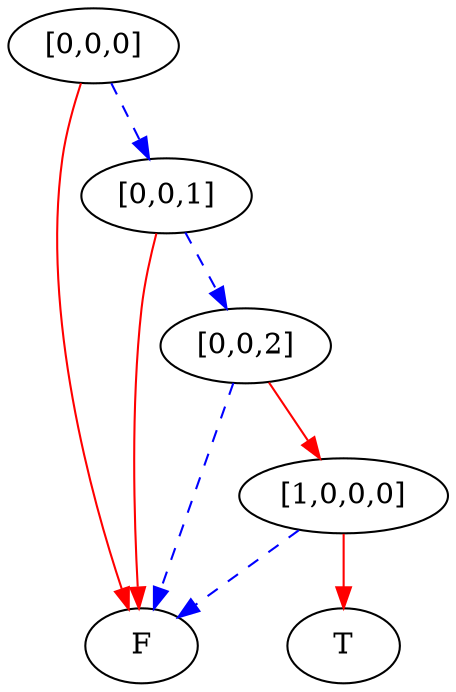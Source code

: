 digraph {
    1 [label=F];
    2 [label=T];
    3 [label="[1,0,0,0]"];
    4 [label="[0,0,2]"];
    5 [label="[0,0,1]"];
    6 [label="[0,0,0]"];
    3 -> 1 [style=dashed
           ,color=blue];
    3 -> 2 [color=red];
    4 -> 3 [color=red];
    4 -> 1 [style=dashed
           ,color=blue];
    5 -> 4 [style=dashed
           ,color=blue];
    5 -> 1 [color=red];
    6 -> 5 [style=dashed
           ,color=blue];
    6 -> 1 [color=red];
}